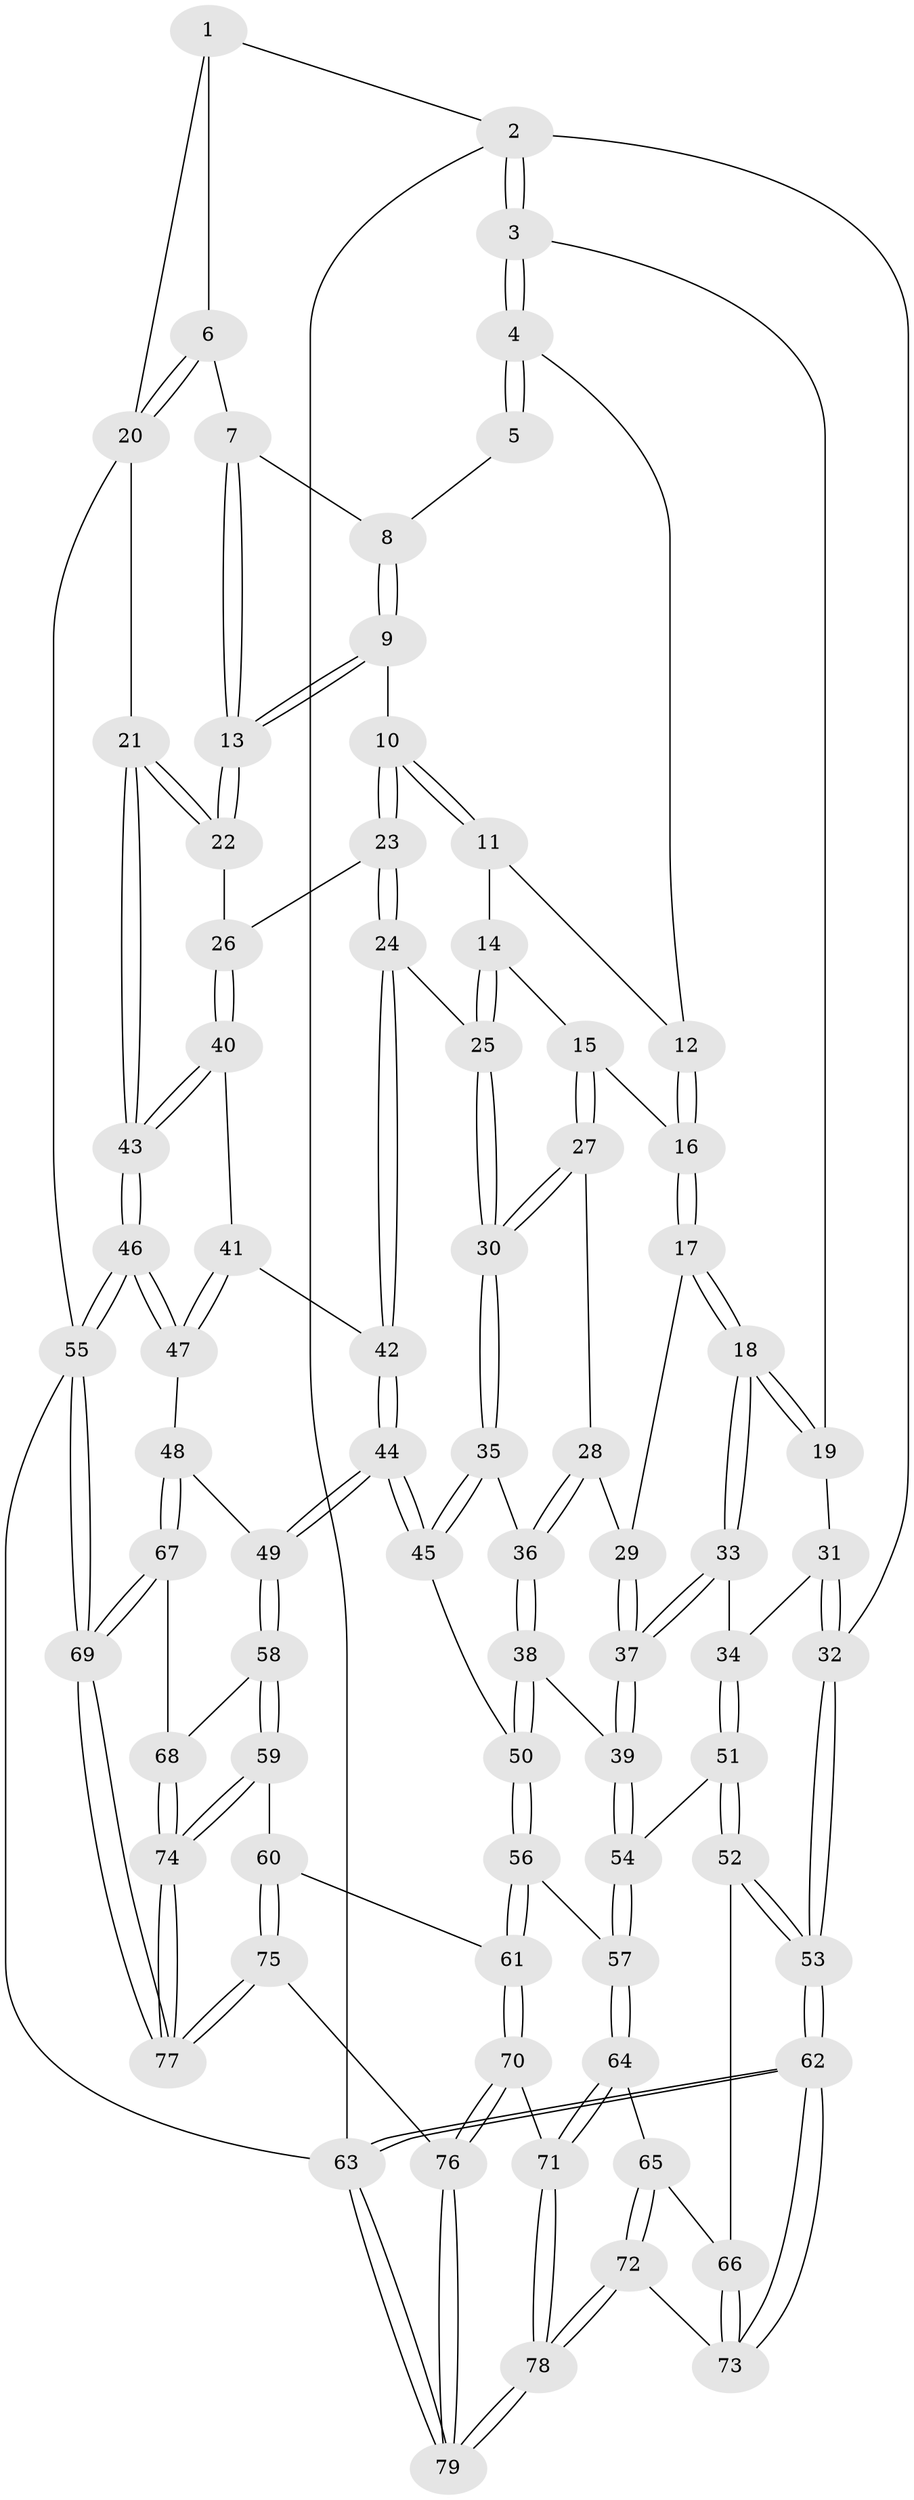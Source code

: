 // Generated by graph-tools (version 1.1) at 2025/16/03/09/25 04:16:49]
// undirected, 79 vertices, 194 edges
graph export_dot {
graph [start="1"]
  node [color=gray90,style=filled];
  1 [pos="+0.7227960060132423+0"];
  2 [pos="+0+0"];
  3 [pos="+0+0"];
  4 [pos="+0.0952389135459885+0"];
  5 [pos="+0.6559314531022272+0"];
  6 [pos="+1+0.17296926345706434"];
  7 [pos="+1+0.18244290348998146"];
  8 [pos="+0.6973154487935717+0.1252236058611349"];
  9 [pos="+0.6798770697430895+0.18858908958052592"];
  10 [pos="+0.6779359754974398+0.19146617184675813"];
  11 [pos="+0.5174664643574611+0.2422168889075186"];
  12 [pos="+0.13776494982969847+0"];
  13 [pos="+0.874280691687789+0.3214520198277509"];
  14 [pos="+0.48428303657245175+0.29270602824587605"];
  15 [pos="+0.4549293931248097+0.32074324281886224"];
  16 [pos="+0.227109209489628+0.1647178212019383"];
  17 [pos="+0.2681000855764791+0.37877005738524405"];
  18 [pos="+0.20471859553123298+0.430147780371553"];
  19 [pos="+0.1084522872831159+0.40947700235884826"];
  20 [pos="+1+0.18945182389309717"];
  21 [pos="+1+0.4223278633473002"];
  22 [pos="+0.8745248341698815+0.3261985283554565"];
  23 [pos="+0.6765683491058162+0.3741218780437999"];
  24 [pos="+0.6359319678544614+0.43594353235884187"];
  25 [pos="+0.625666186455334+0.43836102377357794"];
  26 [pos="+0.8604518165755327+0.4332497354275774"];
  27 [pos="+0.4476242157617434+0.34051429337294237"];
  28 [pos="+0.3439207132471444+0.40630938399794675"];
  29 [pos="+0.31953207568138814+0.40423539543098036"];
  30 [pos="+0.5391244833743368+0.4747073657914803"];
  31 [pos="+0.10424105122731905+0.41330427885346016"];
  32 [pos="+0+0.5874904983768917"];
  33 [pos="+0.18964593379032912+0.5438208949232652"];
  34 [pos="+0.11837572779688768+0.5850064034453406"];
  35 [pos="+0.4773491904697561+0.5538004693348056"];
  36 [pos="+0.47275886221639024+0.5542722378895109"];
  37 [pos="+0.3037137375714697+0.5967228632108917"];
  38 [pos="+0.4044249615466863+0.5999986294306092"];
  39 [pos="+0.32207023125850437+0.61701233378895"];
  40 [pos="+0.8677156317840445+0.4461998159975523"];
  41 [pos="+0.7971623472767811+0.5673742430797031"];
  42 [pos="+0.7167862092918801+0.5718382820255721"];
  43 [pos="+1+0.5133261662814348"];
  44 [pos="+0.6281444836977289+0.6949862576652899"];
  45 [pos="+0.5765004709860637+0.6610418543378253"];
  46 [pos="+1+0.7459120976068787"];
  47 [pos="+0.9263349327674484+0.7241891245379164"];
  48 [pos="+0.7887508571074671+0.7917510342560872"];
  49 [pos="+0.6334435114687023+0.717913869977367"];
  50 [pos="+0.4399045082570846+0.7294613761960019"];
  51 [pos="+0.005651051283589559+0.6679255396867236"];
  52 [pos="+0+0.6871053781323108"];
  53 [pos="+0+0.6798585815147016"];
  54 [pos="+0.2712945712955402+0.7452284208424607"];
  55 [pos="+1+1"];
  56 [pos="+0.41794103372501684+0.8156886380837367"];
  57 [pos="+0.2916586277994497+0.7926584830010885"];
  58 [pos="+0.5676967431113378+0.8207259837213081"];
  59 [pos="+0.5011169424936718+0.8628645383767327"];
  60 [pos="+0.5010722901234264+0.8628682785272381"];
  61 [pos="+0.4759440480230622+0.8611750494798436"];
  62 [pos="+0+1"];
  63 [pos="+0+1"];
  64 [pos="+0.24439377494277664+0.8821294662741094"];
  65 [pos="+0.1917324017195515+0.8821759053476016"];
  66 [pos="+0.07893707629094739+0.8522258172294866"];
  67 [pos="+0.7695250660678022+0.901802054073115"];
  68 [pos="+0.679083929825031+0.91541084361739"];
  69 [pos="+1+1"];
  70 [pos="+0.41840668302401096+0.9454280244372744"];
  71 [pos="+0.26051034787177657+0.9449708526658196"];
  72 [pos="+0.12163169789657904+0.9743124407977035"];
  73 [pos="+0.08197961485523296+0.9462192813066005"];
  74 [pos="+0.6103217340442193+1"];
  75 [pos="+0.4824668628701432+1"];
  76 [pos="+0.39168183175503124+1"];
  77 [pos="+0.6340631216137869+1"];
  78 [pos="+0.22842607224703756+1"];
  79 [pos="+0.23285467987476025+1"];
  1 -- 2;
  1 -- 6;
  1 -- 20;
  2 -- 3;
  2 -- 3;
  2 -- 32;
  2 -- 63;
  3 -- 4;
  3 -- 4;
  3 -- 19;
  4 -- 5;
  4 -- 5;
  4 -- 12;
  5 -- 8;
  6 -- 7;
  6 -- 20;
  6 -- 20;
  7 -- 8;
  7 -- 13;
  7 -- 13;
  8 -- 9;
  8 -- 9;
  9 -- 10;
  9 -- 13;
  9 -- 13;
  10 -- 11;
  10 -- 11;
  10 -- 23;
  10 -- 23;
  11 -- 12;
  11 -- 14;
  12 -- 16;
  12 -- 16;
  13 -- 22;
  13 -- 22;
  14 -- 15;
  14 -- 25;
  14 -- 25;
  15 -- 16;
  15 -- 27;
  15 -- 27;
  16 -- 17;
  16 -- 17;
  17 -- 18;
  17 -- 18;
  17 -- 29;
  18 -- 19;
  18 -- 19;
  18 -- 33;
  18 -- 33;
  19 -- 31;
  20 -- 21;
  20 -- 55;
  21 -- 22;
  21 -- 22;
  21 -- 43;
  21 -- 43;
  22 -- 26;
  23 -- 24;
  23 -- 24;
  23 -- 26;
  24 -- 25;
  24 -- 42;
  24 -- 42;
  25 -- 30;
  25 -- 30;
  26 -- 40;
  26 -- 40;
  27 -- 28;
  27 -- 30;
  27 -- 30;
  28 -- 29;
  28 -- 36;
  28 -- 36;
  29 -- 37;
  29 -- 37;
  30 -- 35;
  30 -- 35;
  31 -- 32;
  31 -- 32;
  31 -- 34;
  32 -- 53;
  32 -- 53;
  33 -- 34;
  33 -- 37;
  33 -- 37;
  34 -- 51;
  34 -- 51;
  35 -- 36;
  35 -- 45;
  35 -- 45;
  36 -- 38;
  36 -- 38;
  37 -- 39;
  37 -- 39;
  38 -- 39;
  38 -- 50;
  38 -- 50;
  39 -- 54;
  39 -- 54;
  40 -- 41;
  40 -- 43;
  40 -- 43;
  41 -- 42;
  41 -- 47;
  41 -- 47;
  42 -- 44;
  42 -- 44;
  43 -- 46;
  43 -- 46;
  44 -- 45;
  44 -- 45;
  44 -- 49;
  44 -- 49;
  45 -- 50;
  46 -- 47;
  46 -- 47;
  46 -- 55;
  46 -- 55;
  47 -- 48;
  48 -- 49;
  48 -- 67;
  48 -- 67;
  49 -- 58;
  49 -- 58;
  50 -- 56;
  50 -- 56;
  51 -- 52;
  51 -- 52;
  51 -- 54;
  52 -- 53;
  52 -- 53;
  52 -- 66;
  53 -- 62;
  53 -- 62;
  54 -- 57;
  54 -- 57;
  55 -- 69;
  55 -- 69;
  55 -- 63;
  56 -- 57;
  56 -- 61;
  56 -- 61;
  57 -- 64;
  57 -- 64;
  58 -- 59;
  58 -- 59;
  58 -- 68;
  59 -- 60;
  59 -- 74;
  59 -- 74;
  60 -- 61;
  60 -- 75;
  60 -- 75;
  61 -- 70;
  61 -- 70;
  62 -- 63;
  62 -- 63;
  62 -- 73;
  62 -- 73;
  63 -- 79;
  63 -- 79;
  64 -- 65;
  64 -- 71;
  64 -- 71;
  65 -- 66;
  65 -- 72;
  65 -- 72;
  66 -- 73;
  66 -- 73;
  67 -- 68;
  67 -- 69;
  67 -- 69;
  68 -- 74;
  68 -- 74;
  69 -- 77;
  69 -- 77;
  70 -- 71;
  70 -- 76;
  70 -- 76;
  71 -- 78;
  71 -- 78;
  72 -- 73;
  72 -- 78;
  72 -- 78;
  74 -- 77;
  74 -- 77;
  75 -- 76;
  75 -- 77;
  75 -- 77;
  76 -- 79;
  76 -- 79;
  78 -- 79;
  78 -- 79;
}
